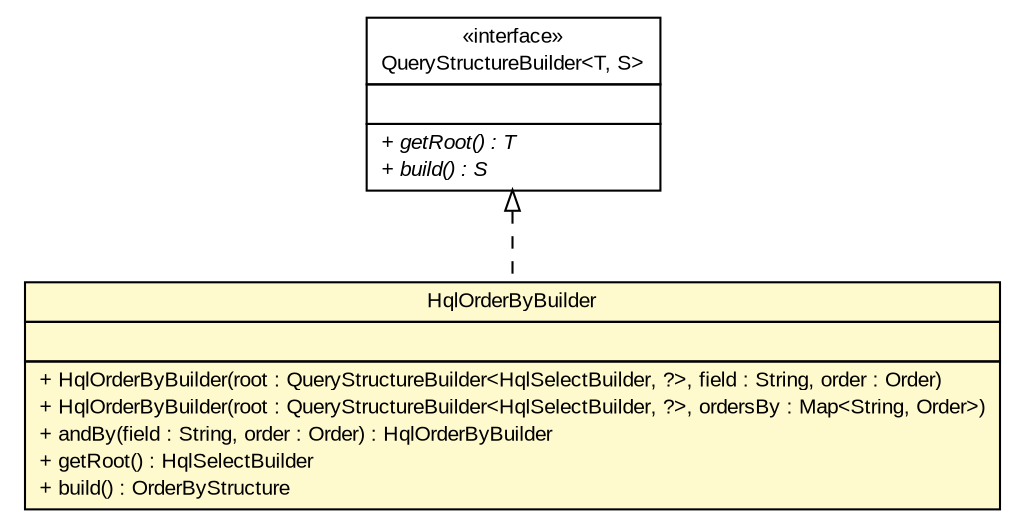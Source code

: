 #!/usr/local/bin/dot
#
# Class diagram 
# Generated by UMLGraph version R5_6 (http://www.umlgraph.org/)
#

digraph G {
	edge [fontname="arial",fontsize=10,labelfontname="arial",labelfontsize=10];
	node [fontname="arial",fontsize=10,shape=plaintext];
	nodesep=0.25;
	ranksep=0.5;
	// br.gov.to.sefaz.persistence.query.builder.hql.select.orderby.HqlOrderByBuilder
	c603765 [label=<<table title="br.gov.to.sefaz.persistence.query.builder.hql.select.orderby.HqlOrderByBuilder" border="0" cellborder="1" cellspacing="0" cellpadding="2" port="p" bgcolor="lemonChiffon" href="./HqlOrderByBuilder.html">
		<tr><td><table border="0" cellspacing="0" cellpadding="1">
<tr><td align="center" balign="center"> HqlOrderByBuilder </td></tr>
		</table></td></tr>
		<tr><td><table border="0" cellspacing="0" cellpadding="1">
<tr><td align="left" balign="left">  </td></tr>
		</table></td></tr>
		<tr><td><table border="0" cellspacing="0" cellpadding="1">
<tr><td align="left" balign="left"> + HqlOrderByBuilder(root : QueryStructureBuilder&lt;HqlSelectBuilder, ?&gt;, field : String, order : Order) </td></tr>
<tr><td align="left" balign="left"> + HqlOrderByBuilder(root : QueryStructureBuilder&lt;HqlSelectBuilder, ?&gt;, ordersBy : Map&lt;String, Order&gt;) </td></tr>
<tr><td align="left" balign="left"> + andBy(field : String, order : Order) : HqlOrderByBuilder </td></tr>
<tr><td align="left" balign="left"> + getRoot() : HqlSelectBuilder </td></tr>
<tr><td align="left" balign="left"> + build() : OrderByStructure </td></tr>
		</table></td></tr>
		</table>>, URL="./HqlOrderByBuilder.html", fontname="arial", fontcolor="black", fontsize=10.0];
	// br.gov.to.sefaz.persistence.query.builder.QueryStructureBuilder<T, S>
	c603774 [label=<<table title="br.gov.to.sefaz.persistence.query.builder.QueryStructureBuilder" border="0" cellborder="1" cellspacing="0" cellpadding="2" port="p" href="../../../QueryStructureBuilder.html">
		<tr><td><table border="0" cellspacing="0" cellpadding="1">
<tr><td align="center" balign="center"> &#171;interface&#187; </td></tr>
<tr><td align="center" balign="center"> QueryStructureBuilder&lt;T, S&gt; </td></tr>
		</table></td></tr>
		<tr><td><table border="0" cellspacing="0" cellpadding="1">
<tr><td align="left" balign="left">  </td></tr>
		</table></td></tr>
		<tr><td><table border="0" cellspacing="0" cellpadding="1">
<tr><td align="left" balign="left"><font face="arial italic" point-size="10.0"> + getRoot() : T </font></td></tr>
<tr><td align="left" balign="left"><font face="arial italic" point-size="10.0"> + build() : S </font></td></tr>
		</table></td></tr>
		</table>>, URL="../../../QueryStructureBuilder.html", fontname="arial", fontcolor="black", fontsize=10.0];
	//br.gov.to.sefaz.persistence.query.builder.hql.select.orderby.HqlOrderByBuilder implements br.gov.to.sefaz.persistence.query.builder.QueryStructureBuilder<T, S>
	c603774:p -> c603765:p [dir=back,arrowtail=empty,style=dashed];
}

